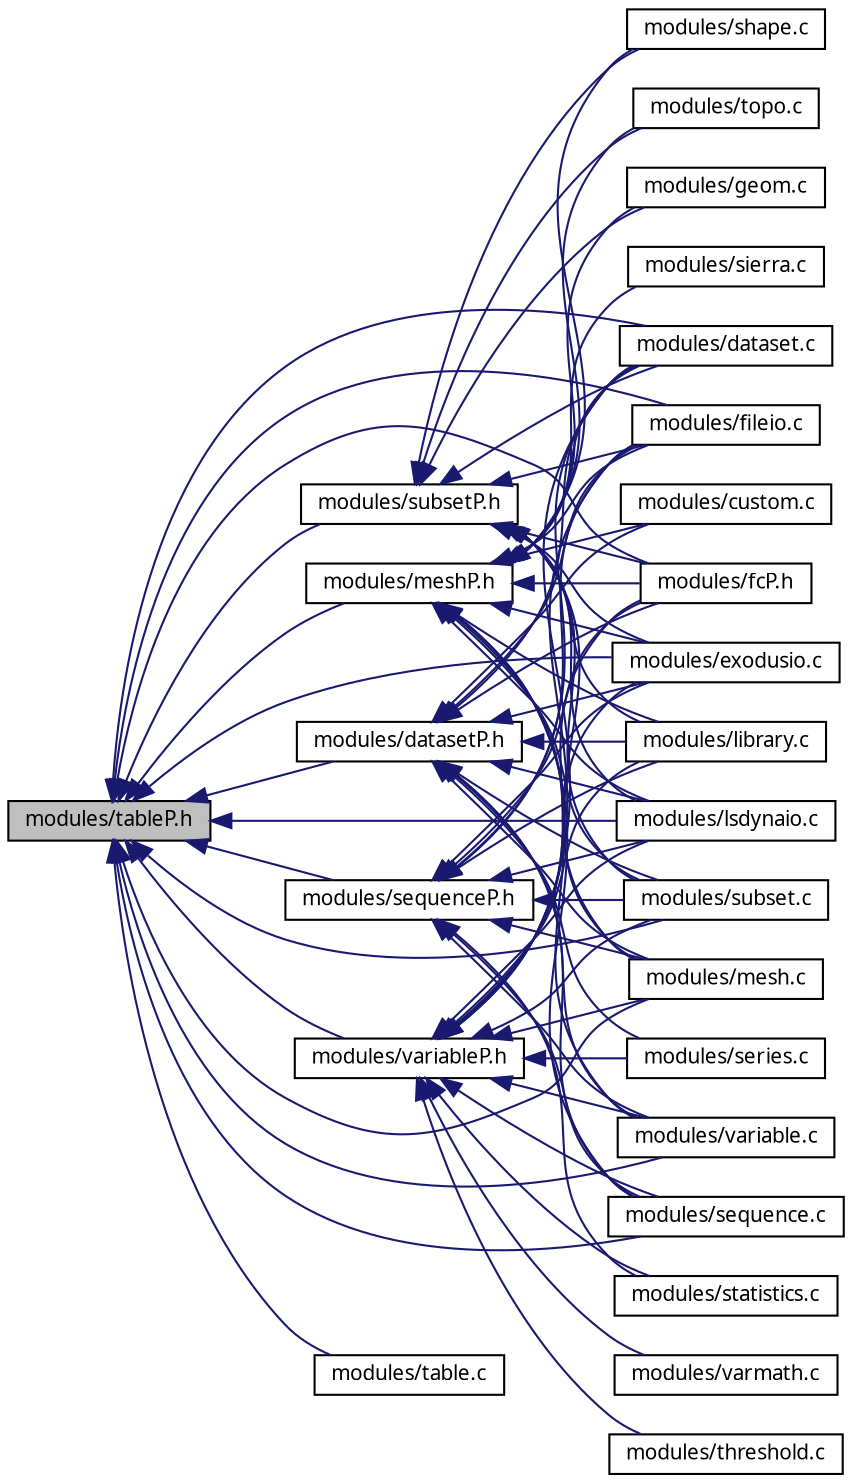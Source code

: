 digraph G
{
  edge [fontname="FreeSans.ttf",fontsize=10,labelfontname="FreeSans.ttf",labelfontsize=10];
  node [fontname="FreeSans.ttf",fontsize=10,shape=record];
  rankdir=LR;
  Node1 [label="modules/tableP.h",height=0.2,width=0.4,color="black", fillcolor="grey75", style="filled" fontcolor="black"];
  Node1 -> Node2 [dir=back,color="midnightblue",fontsize=10,style="solid",fontname="FreeSans.ttf"];
  Node2 [label="modules/datasetP.h",height=0.2,width=0.4,color="black", fillcolor="white", style="filled",URL="$datasetP_8h.html"];
  Node2 -> Node3 [dir=back,color="midnightblue",fontsize=10,style="solid",fontname="FreeSans.ttf"];
  Node3 [label="modules/custom.c",height=0.2,width=0.4,color="black", fillcolor="white", style="filled",URL="$custom_8c.html"];
  Node2 -> Node4 [dir=back,color="midnightblue",fontsize=10,style="solid",fontname="FreeSans.ttf"];
  Node4 [label="modules/dataset.c",height=0.2,width=0.4,color="black", fillcolor="white", style="filled",URL="$dataset_8c.html"];
  Node2 -> Node5 [dir=back,color="midnightblue",fontsize=10,style="solid",fontname="FreeSans.ttf"];
  Node5 [label="modules/exodusio.c",height=0.2,width=0.4,color="black", fillcolor="white", style="filled",URL="$exodusio_8c.html"];
  Node2 -> Node6 [dir=back,color="midnightblue",fontsize=10,style="solid",fontname="FreeSans.ttf"];
  Node6 [label="modules/fcP.h",height=0.2,width=0.4,color="black", fillcolor="white", style="filled",URL="$fcP_8h.html"];
  Node2 -> Node7 [dir=back,color="midnightblue",fontsize=10,style="solid",fontname="FreeSans.ttf"];
  Node7 [label="modules/fileio.c",height=0.2,width=0.4,color="black", fillcolor="white", style="filled",URL="$fileio_8c.html"];
  Node2 -> Node8 [dir=back,color="midnightblue",fontsize=10,style="solid",fontname="FreeSans.ttf"];
  Node8 [label="modules/library.c",height=0.2,width=0.4,color="black", fillcolor="white", style="filled",URL="$library_8c.html"];
  Node2 -> Node9 [dir=back,color="midnightblue",fontsize=10,style="solid",fontname="FreeSans.ttf"];
  Node9 [label="modules/lsdynaio.c",height=0.2,width=0.4,color="black", fillcolor="white", style="filled",URL="$lsdynaio_8c.html"];
  Node2 -> Node10 [dir=back,color="midnightblue",fontsize=10,style="solid",fontname="FreeSans.ttf"];
  Node10 [label="modules/mesh.c",height=0.2,width=0.4,color="black", fillcolor="white", style="filled",URL="$mesh_8c.html"];
  Node2 -> Node11 [dir=back,color="midnightblue",fontsize=10,style="solid",fontname="FreeSans.ttf"];
  Node11 [label="modules/sequence.c",height=0.2,width=0.4,color="black", fillcolor="white", style="filled",URL="$sequence_8c.html"];
  Node2 -> Node12 [dir=back,color="midnightblue",fontsize=10,style="solid",fontname="FreeSans.ttf"];
  Node12 [label="modules/series.c",height=0.2,width=0.4,color="black", fillcolor="white", style="filled",URL="$series_8c.html"];
  Node2 -> Node13 [dir=back,color="midnightblue",fontsize=10,style="solid",fontname="FreeSans.ttf"];
  Node13 [label="modules/subset.c",height=0.2,width=0.4,color="black", fillcolor="white", style="filled",URL="$subset_8c.html"];
  Node2 -> Node14 [dir=back,color="midnightblue",fontsize=10,style="solid",fontname="FreeSans.ttf"];
  Node14 [label="modules/variable.c",height=0.2,width=0.4,color="black", fillcolor="white", style="filled",URL="$variable_8c.html"];
  Node1 -> Node15 [dir=back,color="midnightblue",fontsize=10,style="solid",fontname="FreeSans.ttf"];
  Node15 [label="modules/meshP.h",height=0.2,width=0.4,color="black", fillcolor="white", style="filled",URL="$meshP_8h.html"];
  Node15 -> Node3 [dir=back,color="midnightblue",fontsize=10,style="solid",fontname="FreeSans.ttf"];
  Node15 -> Node4 [dir=back,color="midnightblue",fontsize=10,style="solid",fontname="FreeSans.ttf"];
  Node15 -> Node5 [dir=back,color="midnightblue",fontsize=10,style="solid",fontname="FreeSans.ttf"];
  Node15 -> Node6 [dir=back,color="midnightblue",fontsize=10,style="solid",fontname="FreeSans.ttf"];
  Node15 -> Node7 [dir=back,color="midnightblue",fontsize=10,style="solid",fontname="FreeSans.ttf"];
  Node15 -> Node16 [dir=back,color="midnightblue",fontsize=10,style="solid",fontname="FreeSans.ttf"];
  Node16 [label="modules/geom.c",height=0.2,width=0.4,color="black", fillcolor="white", style="filled",URL="$geom_8c.html"];
  Node15 -> Node8 [dir=back,color="midnightblue",fontsize=10,style="solid",fontname="FreeSans.ttf"];
  Node15 -> Node9 [dir=back,color="midnightblue",fontsize=10,style="solid",fontname="FreeSans.ttf"];
  Node15 -> Node10 [dir=back,color="midnightblue",fontsize=10,style="solid",fontname="FreeSans.ttf"];
  Node15 -> Node11 [dir=back,color="midnightblue",fontsize=10,style="solid",fontname="FreeSans.ttf"];
  Node15 -> Node17 [dir=back,color="midnightblue",fontsize=10,style="solid",fontname="FreeSans.ttf"];
  Node17 [label="modules/shape.c",height=0.2,width=0.4,color="black", fillcolor="white", style="filled",URL="$shape_8c.html"];
  Node15 -> Node18 [dir=back,color="midnightblue",fontsize=10,style="solid",fontname="FreeSans.ttf"];
  Node18 [label="modules/sierra.c",height=0.2,width=0.4,color="black", fillcolor="white", style="filled",URL="$sierra_8c.html"];
  Node15 -> Node13 [dir=back,color="midnightblue",fontsize=10,style="solid",fontname="FreeSans.ttf"];
  Node15 -> Node19 [dir=back,color="midnightblue",fontsize=10,style="solid",fontname="FreeSans.ttf"];
  Node19 [label="modules/topo.c",height=0.2,width=0.4,color="black", fillcolor="white", style="filled",URL="$topo_8c.html"];
  Node15 -> Node14 [dir=back,color="midnightblue",fontsize=10,style="solid",fontname="FreeSans.ttf"];
  Node1 -> Node4 [dir=back,color="midnightblue",fontsize=10,style="solid",fontname="FreeSans.ttf"];
  Node1 -> Node20 [dir=back,color="midnightblue",fontsize=10,style="solid",fontname="FreeSans.ttf"];
  Node20 [label="modules/sequenceP.h",height=0.2,width=0.4,color="black", fillcolor="white", style="filled",URL="$sequenceP_8h.html"];
  Node20 -> Node4 [dir=back,color="midnightblue",fontsize=10,style="solid",fontname="FreeSans.ttf"];
  Node20 -> Node5 [dir=back,color="midnightblue",fontsize=10,style="solid",fontname="FreeSans.ttf"];
  Node20 -> Node6 [dir=back,color="midnightblue",fontsize=10,style="solid",fontname="FreeSans.ttf"];
  Node20 -> Node7 [dir=back,color="midnightblue",fontsize=10,style="solid",fontname="FreeSans.ttf"];
  Node20 -> Node8 [dir=back,color="midnightblue",fontsize=10,style="solid",fontname="FreeSans.ttf"];
  Node20 -> Node9 [dir=back,color="midnightblue",fontsize=10,style="solid",fontname="FreeSans.ttf"];
  Node20 -> Node10 [dir=back,color="midnightblue",fontsize=10,style="solid",fontname="FreeSans.ttf"];
  Node20 -> Node11 [dir=back,color="midnightblue",fontsize=10,style="solid",fontname="FreeSans.ttf"];
  Node20 -> Node21 [dir=back,color="midnightblue",fontsize=10,style="solid",fontname="FreeSans.ttf"];
  Node21 [label="modules/statistics.c",height=0.2,width=0.4,color="black", fillcolor="white", style="filled",URL="$statistics_8c.html"];
  Node20 -> Node13 [dir=back,color="midnightblue",fontsize=10,style="solid",fontname="FreeSans.ttf"];
  Node20 -> Node14 [dir=back,color="midnightblue",fontsize=10,style="solid",fontname="FreeSans.ttf"];
  Node1 -> Node22 [dir=back,color="midnightblue",fontsize=10,style="solid",fontname="FreeSans.ttf"];
  Node22 [label="modules/subsetP.h",height=0.2,width=0.4,color="black", fillcolor="white", style="filled",URL="$subsetP_8h.html"];
  Node22 -> Node4 [dir=back,color="midnightblue",fontsize=10,style="solid",fontname="FreeSans.ttf"];
  Node22 -> Node5 [dir=back,color="midnightblue",fontsize=10,style="solid",fontname="FreeSans.ttf"];
  Node22 -> Node6 [dir=back,color="midnightblue",fontsize=10,style="solid",fontname="FreeSans.ttf"];
  Node22 -> Node7 [dir=back,color="midnightblue",fontsize=10,style="solid",fontname="FreeSans.ttf"];
  Node22 -> Node16 [dir=back,color="midnightblue",fontsize=10,style="solid",fontname="FreeSans.ttf"];
  Node22 -> Node8 [dir=back,color="midnightblue",fontsize=10,style="solid",fontname="FreeSans.ttf"];
  Node22 -> Node9 [dir=back,color="midnightblue",fontsize=10,style="solid",fontname="FreeSans.ttf"];
  Node22 -> Node10 [dir=back,color="midnightblue",fontsize=10,style="solid",fontname="FreeSans.ttf"];
  Node22 -> Node17 [dir=back,color="midnightblue",fontsize=10,style="solid",fontname="FreeSans.ttf"];
  Node22 -> Node13 [dir=back,color="midnightblue",fontsize=10,style="solid",fontname="FreeSans.ttf"];
  Node22 -> Node19 [dir=back,color="midnightblue",fontsize=10,style="solid",fontname="FreeSans.ttf"];
  Node1 -> Node23 [dir=back,color="midnightblue",fontsize=10,style="solid",fontname="FreeSans.ttf"];
  Node23 [label="modules/variableP.h",height=0.2,width=0.4,color="black", fillcolor="white", style="filled",URL="$variableP_8h.html"];
  Node23 -> Node4 [dir=back,color="midnightblue",fontsize=10,style="solid",fontname="FreeSans.ttf"];
  Node23 -> Node5 [dir=back,color="midnightblue",fontsize=10,style="solid",fontname="FreeSans.ttf"];
  Node23 -> Node6 [dir=back,color="midnightblue",fontsize=10,style="solid",fontname="FreeSans.ttf"];
  Node23 -> Node7 [dir=back,color="midnightblue",fontsize=10,style="solid",fontname="FreeSans.ttf"];
  Node23 -> Node8 [dir=back,color="midnightblue",fontsize=10,style="solid",fontname="FreeSans.ttf"];
  Node23 -> Node9 [dir=back,color="midnightblue",fontsize=10,style="solid",fontname="FreeSans.ttf"];
  Node23 -> Node10 [dir=back,color="midnightblue",fontsize=10,style="solid",fontname="FreeSans.ttf"];
  Node23 -> Node11 [dir=back,color="midnightblue",fontsize=10,style="solid",fontname="FreeSans.ttf"];
  Node23 -> Node12 [dir=back,color="midnightblue",fontsize=10,style="solid",fontname="FreeSans.ttf"];
  Node23 -> Node21 [dir=back,color="midnightblue",fontsize=10,style="solid",fontname="FreeSans.ttf"];
  Node23 -> Node13 [dir=back,color="midnightblue",fontsize=10,style="solid",fontname="FreeSans.ttf"];
  Node23 -> Node24 [dir=back,color="midnightblue",fontsize=10,style="solid",fontname="FreeSans.ttf"];
  Node24 [label="modules/threshold.c",height=0.2,width=0.4,color="black", fillcolor="white", style="filled",URL="$threshold_8c.html"];
  Node23 -> Node14 [dir=back,color="midnightblue",fontsize=10,style="solid",fontname="FreeSans.ttf"];
  Node23 -> Node25 [dir=back,color="midnightblue",fontsize=10,style="solid",fontname="FreeSans.ttf"];
  Node25 [label="modules/varmath.c",height=0.2,width=0.4,color="black", fillcolor="white", style="filled",URL="$varmath_8c.html"];
  Node1 -> Node5 [dir=back,color="midnightblue",fontsize=10,style="solid",fontname="FreeSans.ttf"];
  Node1 -> Node6 [dir=back,color="midnightblue",fontsize=10,style="solid",fontname="FreeSans.ttf"];
  Node1 -> Node7 [dir=back,color="midnightblue",fontsize=10,style="solid",fontname="FreeSans.ttf"];
  Node1 -> Node9 [dir=back,color="midnightblue",fontsize=10,style="solid",fontname="FreeSans.ttf"];
  Node1 -> Node10 [dir=back,color="midnightblue",fontsize=10,style="solid",fontname="FreeSans.ttf"];
  Node1 -> Node11 [dir=back,color="midnightblue",fontsize=10,style="solid",fontname="FreeSans.ttf"];
  Node1 -> Node13 [dir=back,color="midnightblue",fontsize=10,style="solid",fontname="FreeSans.ttf"];
  Node1 -> Node26 [dir=back,color="midnightblue",fontsize=10,style="solid",fontname="FreeSans.ttf"];
  Node26 [label="modules/table.c",height=0.2,width=0.4,color="black", fillcolor="white", style="filled",URL="$table_8c.html"];
  Node1 -> Node14 [dir=back,color="midnightblue",fontsize=10,style="solid",fontname="FreeSans.ttf"];
}
